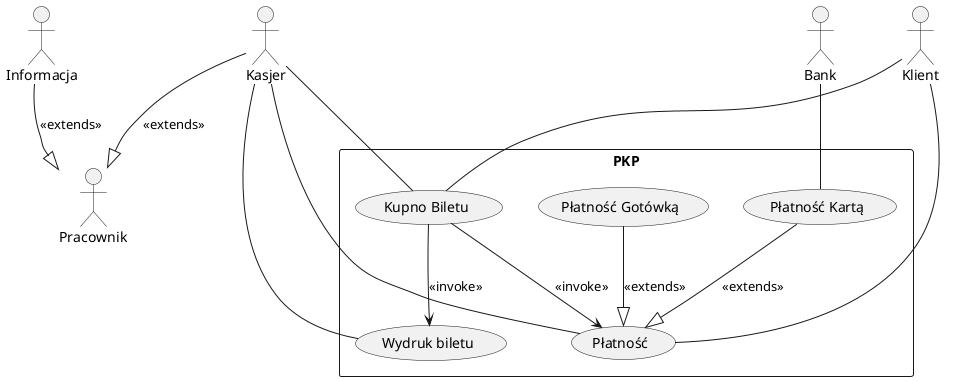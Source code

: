 @startuml pkp_usecase
actor Kasjer as P 
actor Klient as K
actor Bank as B
actor Pracownik as PP
actor Informacja as Inf

rectangle PKP {
    usecase "Kupno Biletu" as kupno
    usecase "Płatność" as platnosc
    usecase "Wydruk biletu" as wydruk
    usecase "Płatność Gotówką" as gotowka
    usecase "Płatność Kartą" as karta

}

P -- kupno 
K -- kupno
P -- wydruk
B -- karta
P -- platnosc
K -- platnosc

P --|> PP : <<extends>>
Inf --|> PP : <<extends>>
kupno --> wydruk : <<invoke>>
kupno --> platnosc : <<invoke>>
gotowka --|> platnosc : <<extends>>
karta --|> platnosc : <<extends>>

@enduml

' line comment
/' multiline
comment '/